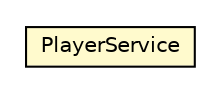 #!/usr/local/bin/dot
#
# Class diagram 
# Generated by UMLGraph version 5.1 (http://www.umlgraph.org/)
#

digraph G {
	edge [fontname="Helvetica",fontsize=10,labelfontname="Helvetica",labelfontsize=10];
	node [fontname="Helvetica",fontsize=10,shape=plaintext];
	nodesep=0.25;
	ranksep=0.5;
	// com.nikolay.tictactoe.service.PlayerService
	c530 [label=<<table title="com.nikolay.tictactoe.service.PlayerService" border="0" cellborder="1" cellspacing="0" cellpadding="2" port="p" bgcolor="lemonChiffon" href="./PlayerService.html">
		<tr><td><table border="0" cellspacing="0" cellpadding="1">
<tr><td align="center" balign="center"> PlayerService </td></tr>
		</table></td></tr>
		</table>>, fontname="Helvetica", fontcolor="black", fontsize=10.0];
}

